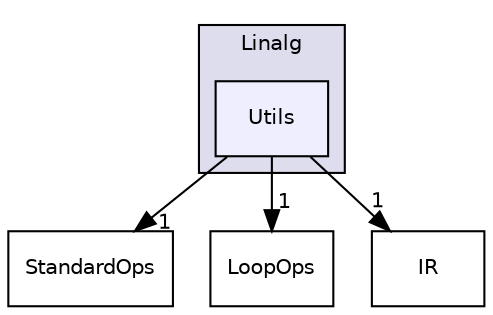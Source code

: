 digraph "include/mlir/Dialect/Linalg/Utils" {
  bgcolor=transparent;
  compound=true
  node [ fontsize="10", fontname="Helvetica"];
  edge [ labelfontsize="10", labelfontname="Helvetica"];
  subgraph clusterdir_7d4534fbf0715cf3ed7975990f2820c5 {
    graph [ bgcolor="#ddddee", pencolor="black", label="Linalg" fontname="Helvetica", fontsize="10", URL="dir_7d4534fbf0715cf3ed7975990f2820c5.html"]
  dir_13321debcaacdcb69201ab3fc5c493de [shape=box, label="Utils", style="filled", fillcolor="#eeeeff", pencolor="black", URL="dir_13321debcaacdcb69201ab3fc5c493de.html"];
  }
  dir_fd2222fcf24f7ed771422dd17aa3e9ca [shape=box label="StandardOps" URL="dir_fd2222fcf24f7ed771422dd17aa3e9ca.html"];
  dir_697d1abfea855495af56c72cdc9bd6ac [shape=box label="LoopOps" URL="dir_697d1abfea855495af56c72cdc9bd6ac.html"];
  dir_7d479de6bd48aed5be2b9b0bfd61f4ed [shape=box label="IR" URL="dir_7d479de6bd48aed5be2b9b0bfd61f4ed.html"];
  dir_13321debcaacdcb69201ab3fc5c493de->dir_fd2222fcf24f7ed771422dd17aa3e9ca [headlabel="1", labeldistance=1.5 headhref="dir_000014_000039.html"];
  dir_13321debcaacdcb69201ab3fc5c493de->dir_697d1abfea855495af56c72cdc9bd6ac [headlabel="1", labeldistance=1.5 headhref="dir_000014_000036.html"];
  dir_13321debcaacdcb69201ab3fc5c493de->dir_7d479de6bd48aed5be2b9b0bfd61f4ed [headlabel="1", labeldistance=1.5 headhref="dir_000014_000033.html"];
}
